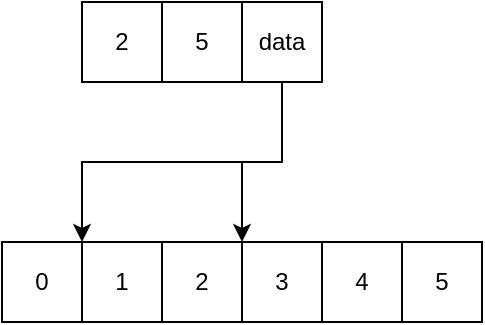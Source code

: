 <mxfile version="21.1.7" type="github">
  <diagram name="slice" id="216m6hlyoADe2_kHkdoC">
    <mxGraphModel dx="1434" dy="796" grid="1" gridSize="10" guides="1" tooltips="1" connect="1" arrows="1" fold="1" page="1" pageScale="1" pageWidth="827" pageHeight="1169" math="0" shadow="0">
      <root>
        <mxCell id="0" />
        <mxCell id="1" parent="0" />
        <mxCell id="BZ9-GxFosFAhPDrOoGzD-2" value="" style="rounded=0;whiteSpace=wrap;html=1;" vertex="1" parent="1">
          <mxGeometry x="240" y="320" width="240" height="40" as="geometry" />
        </mxCell>
        <mxCell id="BZ9-GxFosFAhPDrOoGzD-8" value="0" style="rounded=0;whiteSpace=wrap;html=1;" vertex="1" parent="1">
          <mxGeometry x="240" y="320" width="40" height="40" as="geometry" />
        </mxCell>
        <mxCell id="BZ9-GxFosFAhPDrOoGzD-9" value="1" style="rounded=0;whiteSpace=wrap;html=1;" vertex="1" parent="1">
          <mxGeometry x="280" y="320" width="40" height="40" as="geometry" />
        </mxCell>
        <mxCell id="BZ9-GxFosFAhPDrOoGzD-10" value="2" style="rounded=0;whiteSpace=wrap;html=1;" vertex="1" parent="1">
          <mxGeometry x="320" y="320" width="40" height="40" as="geometry" />
        </mxCell>
        <mxCell id="BZ9-GxFosFAhPDrOoGzD-11" value="3" style="rounded=0;whiteSpace=wrap;html=1;" vertex="1" parent="1">
          <mxGeometry x="360" y="320" width="40" height="40" as="geometry" />
        </mxCell>
        <mxCell id="BZ9-GxFosFAhPDrOoGzD-12" value="4" style="rounded=0;whiteSpace=wrap;html=1;" vertex="1" parent="1">
          <mxGeometry x="400" y="320" width="40" height="40" as="geometry" />
        </mxCell>
        <mxCell id="BZ9-GxFosFAhPDrOoGzD-13" value="5" style="rounded=0;whiteSpace=wrap;html=1;" vertex="1" parent="1">
          <mxGeometry x="440" y="320" width="40" height="40" as="geometry" />
        </mxCell>
        <mxCell id="BZ9-GxFosFAhPDrOoGzD-14" value="" style="rounded=0;whiteSpace=wrap;html=1;" vertex="1" parent="1">
          <mxGeometry x="280" y="200" width="120" height="40" as="geometry" />
        </mxCell>
        <mxCell id="BZ9-GxFosFAhPDrOoGzD-15" value="2" style="rounded=0;whiteSpace=wrap;html=1;" vertex="1" parent="1">
          <mxGeometry x="280" y="200" width="40" height="40" as="geometry" />
        </mxCell>
        <mxCell id="BZ9-GxFosFAhPDrOoGzD-16" value="5" style="rounded=0;whiteSpace=wrap;html=1;" vertex="1" parent="1">
          <mxGeometry x="320" y="200" width="40" height="40" as="geometry" />
        </mxCell>
        <mxCell id="BZ9-GxFosFAhPDrOoGzD-20" style="edgeStyle=orthogonalEdgeStyle;rounded=0;orthogonalLoop=1;jettySize=auto;html=1;exitX=0.5;exitY=1;exitDx=0;exitDy=0;entryX=0;entryY=0;entryDx=0;entryDy=0;" edge="1" parent="1" source="BZ9-GxFosFAhPDrOoGzD-18" target="BZ9-GxFosFAhPDrOoGzD-9">
          <mxGeometry relative="1" as="geometry" />
        </mxCell>
        <mxCell id="BZ9-GxFosFAhPDrOoGzD-21" style="edgeStyle=orthogonalEdgeStyle;rounded=0;orthogonalLoop=1;jettySize=auto;html=1;exitX=0.5;exitY=1;exitDx=0;exitDy=0;entryX=0;entryY=0;entryDx=0;entryDy=0;" edge="1" parent="1" source="BZ9-GxFosFAhPDrOoGzD-18" target="BZ9-GxFosFAhPDrOoGzD-11">
          <mxGeometry relative="1" as="geometry" />
        </mxCell>
        <mxCell id="BZ9-GxFosFAhPDrOoGzD-18" value="data" style="rounded=0;whiteSpace=wrap;html=1;" vertex="1" parent="1">
          <mxGeometry x="360" y="200" width="40" height="40" as="geometry" />
        </mxCell>
      </root>
    </mxGraphModel>
  </diagram>
</mxfile>
